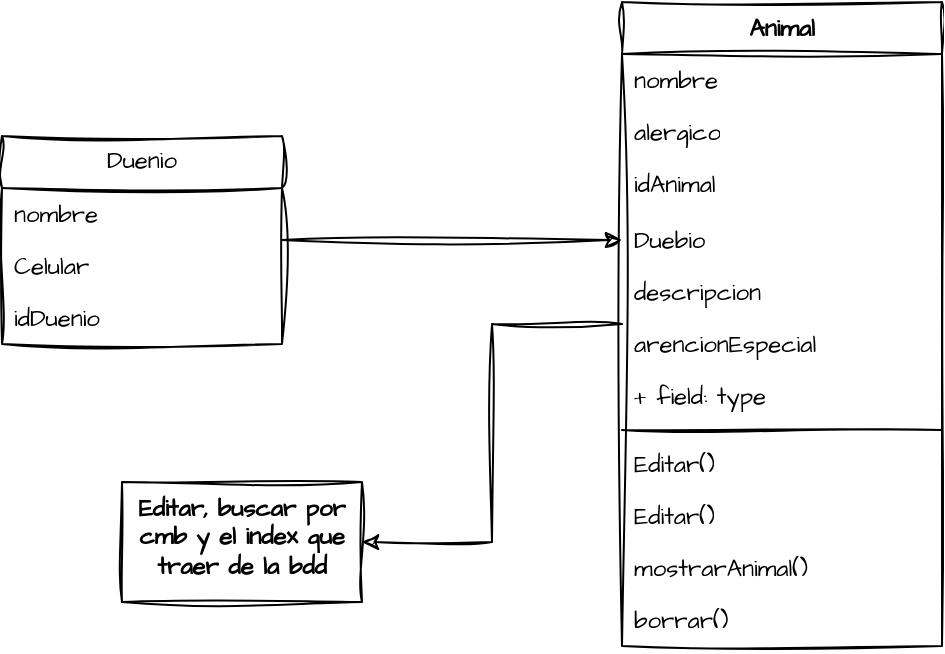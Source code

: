 <mxfile version="24.9.0">
  <diagram name="Página-1" id="69vcXF7h5eDhGP0Hy6ZO">
    <mxGraphModel dx="1354" dy="1727" grid="1" gridSize="10" guides="1" tooltips="1" connect="1" arrows="1" fold="1" page="1" pageScale="1" pageWidth="827" pageHeight="1169" math="0" shadow="0">
      <root>
        <mxCell id="0" />
        <mxCell id="1" parent="0" />
        <mxCell id="RzOpSROTmA0Pwgyax9XM-13" style="edgeStyle=orthogonalEdgeStyle;rounded=0;sketch=1;hachureGap=4;jiggle=2;curveFitting=1;orthogonalLoop=1;jettySize=auto;html=1;fontFamily=Architects Daughter;fontSource=https%3A%2F%2Ffonts.googleapis.com%2Fcss%3Ffamily%3DArchitects%2BDaughter;" parent="1" source="RzOpSROTmA0Pwgyax9XM-5" target="RzOpSROTmA0Pwgyax9XM-12" edge="1">
          <mxGeometry relative="1" as="geometry">
            <mxPoint x="460" y="-928" as="targetPoint" />
          </mxGeometry>
        </mxCell>
        <mxCell id="RzOpSROTmA0Pwgyax9XM-5" value="Duenio" style="swimlane;fontStyle=0;childLayout=stackLayout;horizontal=1;startSize=26;fillColor=none;horizontalStack=0;resizeParent=1;resizeParentMax=0;resizeLast=0;collapsible=1;marginBottom=0;whiteSpace=wrap;html=1;sketch=1;hachureGap=4;jiggle=2;curveFitting=1;fontFamily=Architects Daughter;fontSource=https%3A%2F%2Ffonts.googleapis.com%2Fcss%3Ffamily%3DArchitects%2BDaughter;" parent="1" vertex="1">
          <mxGeometry x="260" y="-893" width="140" height="104" as="geometry" />
        </mxCell>
        <mxCell id="RzOpSROTmA0Pwgyax9XM-6" value="nombre&lt;span style=&quot;white-space: pre;&quot;&gt;&#x9;&lt;/span&gt;&lt;div&gt;&lt;br&gt;&lt;/div&gt;" style="text;strokeColor=none;fillColor=none;align=left;verticalAlign=top;spacingLeft=4;spacingRight=4;overflow=hidden;rotatable=0;points=[[0,0.5],[1,0.5]];portConstraint=eastwest;whiteSpace=wrap;html=1;fontFamily=Architects Daughter;fontSource=https%3A%2F%2Ffonts.googleapis.com%2Fcss%3Ffamily%3DArchitects%2BDaughter;" parent="RzOpSROTmA0Pwgyax9XM-5" vertex="1">
          <mxGeometry y="26" width="140" height="26" as="geometry" />
        </mxCell>
        <mxCell id="RzOpSROTmA0Pwgyax9XM-7" value="Celular" style="text;strokeColor=none;fillColor=none;align=left;verticalAlign=top;spacingLeft=4;spacingRight=4;overflow=hidden;rotatable=0;points=[[0,0.5],[1,0.5]];portConstraint=eastwest;whiteSpace=wrap;html=1;fontFamily=Architects Daughter;fontSource=https%3A%2F%2Ffonts.googleapis.com%2Fcss%3Ffamily%3DArchitects%2BDaughter;" parent="RzOpSROTmA0Pwgyax9XM-5" vertex="1">
          <mxGeometry y="52" width="140" height="26" as="geometry" />
        </mxCell>
        <mxCell id="RzOpSROTmA0Pwgyax9XM-8" value="idDuenio&lt;div&gt;&lt;br&gt;&lt;/div&gt;" style="text;strokeColor=none;fillColor=none;align=left;verticalAlign=top;spacingLeft=4;spacingRight=4;overflow=hidden;rotatable=0;points=[[0,0.5],[1,0.5]];portConstraint=eastwest;whiteSpace=wrap;html=1;fontFamily=Architects Daughter;fontSource=https%3A%2F%2Ffonts.googleapis.com%2Fcss%3Ffamily%3DArchitects%2BDaughter;" parent="RzOpSROTmA0Pwgyax9XM-5" vertex="1">
          <mxGeometry y="78" width="140" height="26" as="geometry" />
        </mxCell>
        <mxCell id="xcY8GIgmiY3zzpamqJxH-8" value="" style="edgeStyle=orthogonalEdgeStyle;rounded=0;sketch=1;hachureGap=4;jiggle=2;curveFitting=1;orthogonalLoop=1;jettySize=auto;html=1;fontFamily=Architects Daughter;fontSource=https%3A%2F%2Ffonts.googleapis.com%2Fcss%3Ffamily%3DArchitects%2BDaughter;" edge="1" parent="1" source="RzOpSROTmA0Pwgyax9XM-34" target="xcY8GIgmiY3zzpamqJxH-7">
          <mxGeometry relative="1" as="geometry" />
        </mxCell>
        <mxCell id="RzOpSROTmA0Pwgyax9XM-34" value="Animal" style="swimlane;fontStyle=1;align=center;verticalAlign=top;childLayout=stackLayout;horizontal=1;startSize=26;horizontalStack=0;resizeParent=1;resizeParentMax=0;resizeLast=0;collapsible=1;marginBottom=0;whiteSpace=wrap;html=1;sketch=1;hachureGap=4;jiggle=2;curveFitting=1;fontFamily=Architects Daughter;fontSource=https%3A%2F%2Ffonts.googleapis.com%2Fcss%3Ffamily%3DArchitects%2BDaughter;" parent="1" vertex="1">
          <mxGeometry x="570" y="-960" width="160" height="322" as="geometry" />
        </mxCell>
        <mxCell id="RzOpSROTmA0Pwgyax9XM-3" value="nombre" style="text;strokeColor=none;fillColor=none;align=left;verticalAlign=top;spacingLeft=4;spacingRight=4;overflow=hidden;rotatable=0;points=[[0,0.5],[1,0.5]];portConstraint=eastwest;whiteSpace=wrap;html=1;fontFamily=Architects Daughter;fontSource=https%3A%2F%2Ffonts.googleapis.com%2Fcss%3Ffamily%3DArchitects%2BDaughter;" parent="RzOpSROTmA0Pwgyax9XM-34" vertex="1">
          <mxGeometry y="26" width="160" height="26" as="geometry" />
        </mxCell>
        <mxCell id="RzOpSROTmA0Pwgyax9XM-4" value="&lt;div&gt;alergico&lt;/div&gt;" style="text;strokeColor=none;fillColor=none;align=left;verticalAlign=top;spacingLeft=4;spacingRight=4;overflow=hidden;rotatable=0;points=[[0,0.5],[1,0.5]];portConstraint=eastwest;whiteSpace=wrap;html=1;fontFamily=Architects Daughter;fontSource=https%3A%2F%2Ffonts.googleapis.com%2Fcss%3Ffamily%3DArchitects%2BDaughter;" parent="RzOpSROTmA0Pwgyax9XM-34" vertex="1">
          <mxGeometry y="52" width="160" height="26" as="geometry" />
        </mxCell>
        <mxCell id="RzOpSROTmA0Pwgyax9XM-2" value="idAnimal" style="text;strokeColor=none;fillColor=none;align=left;verticalAlign=top;spacingLeft=4;spacingRight=4;overflow=hidden;rotatable=0;points=[[0,0.5],[1,0.5]];portConstraint=eastwest;whiteSpace=wrap;html=1;fontFamily=Architects Daughter;fontSource=https%3A%2F%2Ffonts.googleapis.com%2Fcss%3Ffamily%3DArchitects%2BDaughter;" parent="RzOpSROTmA0Pwgyax9XM-34" vertex="1">
          <mxGeometry y="78" width="160" height="28" as="geometry" />
        </mxCell>
        <mxCell id="RzOpSROTmA0Pwgyax9XM-12" value="&lt;div&gt;Duebio&lt;/div&gt;" style="text;strokeColor=none;fillColor=none;align=left;verticalAlign=top;spacingLeft=4;spacingRight=4;overflow=hidden;rotatable=0;points=[[0,0.5],[1,0.5]];portConstraint=eastwest;whiteSpace=wrap;html=1;fontFamily=Architects Daughter;fontSource=https%3A%2F%2Ffonts.googleapis.com%2Fcss%3Ffamily%3DArchitects%2BDaughter;" parent="RzOpSROTmA0Pwgyax9XM-34" vertex="1">
          <mxGeometry y="106" width="160" height="26" as="geometry" />
        </mxCell>
        <mxCell id="RzOpSROTmA0Pwgyax9XM-11" value="&lt;div&gt;descripcion&lt;/div&gt;" style="text;strokeColor=none;fillColor=none;align=left;verticalAlign=top;spacingLeft=4;spacingRight=4;overflow=hidden;rotatable=0;points=[[0,0.5],[1,0.5]];portConstraint=eastwest;whiteSpace=wrap;html=1;fontFamily=Architects Daughter;fontSource=https%3A%2F%2Ffonts.googleapis.com%2Fcss%3Ffamily%3DArchitects%2BDaughter;" parent="RzOpSROTmA0Pwgyax9XM-34" vertex="1">
          <mxGeometry y="132" width="160" height="26" as="geometry" />
        </mxCell>
        <mxCell id="RzOpSROTmA0Pwgyax9XM-10" value="&lt;div&gt;arencionEspecial&lt;/div&gt;" style="text;strokeColor=none;fillColor=none;align=left;verticalAlign=top;spacingLeft=4;spacingRight=4;overflow=hidden;rotatable=0;points=[[0,0.5],[1,0.5]];portConstraint=eastwest;whiteSpace=wrap;html=1;fontFamily=Architects Daughter;fontSource=https%3A%2F%2Ffonts.googleapis.com%2Fcss%3Ffamily%3DArchitects%2BDaughter;" parent="RzOpSROTmA0Pwgyax9XM-34" vertex="1">
          <mxGeometry y="158" width="160" height="26" as="geometry" />
        </mxCell>
        <mxCell id="RzOpSROTmA0Pwgyax9XM-35" value="+ field: type" style="text;strokeColor=none;fillColor=none;align=left;verticalAlign=top;spacingLeft=4;spacingRight=4;overflow=hidden;rotatable=0;points=[[0,0.5],[1,0.5]];portConstraint=eastwest;whiteSpace=wrap;html=1;fontFamily=Architects Daughter;fontSource=https%3A%2F%2Ffonts.googleapis.com%2Fcss%3Ffamily%3DArchitects%2BDaughter;" parent="RzOpSROTmA0Pwgyax9XM-34" vertex="1">
          <mxGeometry y="184" width="160" height="26" as="geometry" />
        </mxCell>
        <mxCell id="RzOpSROTmA0Pwgyax9XM-36" value="" style="line;strokeWidth=1;fillColor=none;align=left;verticalAlign=middle;spacingTop=-1;spacingLeft=3;spacingRight=3;rotatable=0;labelPosition=right;points=[];portConstraint=eastwest;strokeColor=inherit;sketch=1;hachureGap=4;jiggle=2;curveFitting=1;fontFamily=Architects Daughter;fontSource=https%3A%2F%2Ffonts.googleapis.com%2Fcss%3Ffamily%3DArchitects%2BDaughter;" parent="RzOpSROTmA0Pwgyax9XM-34" vertex="1">
          <mxGeometry y="210" width="160" height="8" as="geometry" />
        </mxCell>
        <mxCell id="xcY8GIgmiY3zzpamqJxH-4" value="Editar()&lt;div&gt;&lt;br&gt;&lt;/div&gt;" style="text;strokeColor=none;fillColor=none;align=left;verticalAlign=top;spacingLeft=4;spacingRight=4;overflow=hidden;rotatable=0;points=[[0,0.5],[1,0.5]];portConstraint=eastwest;whiteSpace=wrap;html=1;fontFamily=Architects Daughter;fontSource=https%3A%2F%2Ffonts.googleapis.com%2Fcss%3Ffamily%3DArchitects%2BDaughter;" vertex="1" parent="RzOpSROTmA0Pwgyax9XM-34">
          <mxGeometry y="218" width="160" height="26" as="geometry" />
        </mxCell>
        <mxCell id="RzOpSROTmA0Pwgyax9XM-37" value="Editar()&lt;div&gt;&lt;br&gt;&lt;/div&gt;" style="text;strokeColor=none;fillColor=none;align=left;verticalAlign=top;spacingLeft=4;spacingRight=4;overflow=hidden;rotatable=0;points=[[0,0.5],[1,0.5]];portConstraint=eastwest;whiteSpace=wrap;html=1;fontFamily=Architects Daughter;fontSource=https%3A%2F%2Ffonts.googleapis.com%2Fcss%3Ffamily%3DArchitects%2BDaughter;" parent="RzOpSROTmA0Pwgyax9XM-34" vertex="1">
          <mxGeometry y="244" width="160" height="26" as="geometry" />
        </mxCell>
        <mxCell id="RzOpSROTmA0Pwgyax9XM-39" value="mostrarAnimal()" style="text;strokeColor=none;fillColor=none;align=left;verticalAlign=top;spacingLeft=4;spacingRight=4;overflow=hidden;rotatable=0;points=[[0,0.5],[1,0.5]];portConstraint=eastwest;whiteSpace=wrap;html=1;fontFamily=Architects Daughter;fontSource=https%3A%2F%2Ffonts.googleapis.com%2Fcss%3Ffamily%3DArchitects%2BDaughter;" parent="RzOpSROTmA0Pwgyax9XM-34" vertex="1">
          <mxGeometry y="270" width="160" height="26" as="geometry" />
        </mxCell>
        <mxCell id="RzOpSROTmA0Pwgyax9XM-38" value="&lt;div&gt;borrar()&lt;/div&gt;&lt;div&gt;&lt;br&gt;&lt;/div&gt;" style="text;strokeColor=none;fillColor=none;align=left;verticalAlign=top;spacingLeft=4;spacingRight=4;overflow=hidden;rotatable=0;points=[[0,0.5],[1,0.5]];portConstraint=eastwest;whiteSpace=wrap;html=1;fontFamily=Architects Daughter;fontSource=https%3A%2F%2Ffonts.googleapis.com%2Fcss%3Ffamily%3DArchitects%2BDaughter;" parent="RzOpSROTmA0Pwgyax9XM-34" vertex="1">
          <mxGeometry y="296" width="160" height="26" as="geometry" />
        </mxCell>
        <mxCell id="xcY8GIgmiY3zzpamqJxH-7" value="Editar, buscar por cmb y el index que traer de la bdd" style="whiteSpace=wrap;html=1;fontFamily=Architects Daughter;verticalAlign=top;fontStyle=1;startSize=26;sketch=1;hachureGap=4;jiggle=2;curveFitting=1;fontSource=https%3A%2F%2Ffonts.googleapis.com%2Fcss%3Ffamily%3DArchitects%2BDaughter;" vertex="1" parent="1">
          <mxGeometry x="320" y="-720" width="120" height="60" as="geometry" />
        </mxCell>
      </root>
    </mxGraphModel>
  </diagram>
</mxfile>
